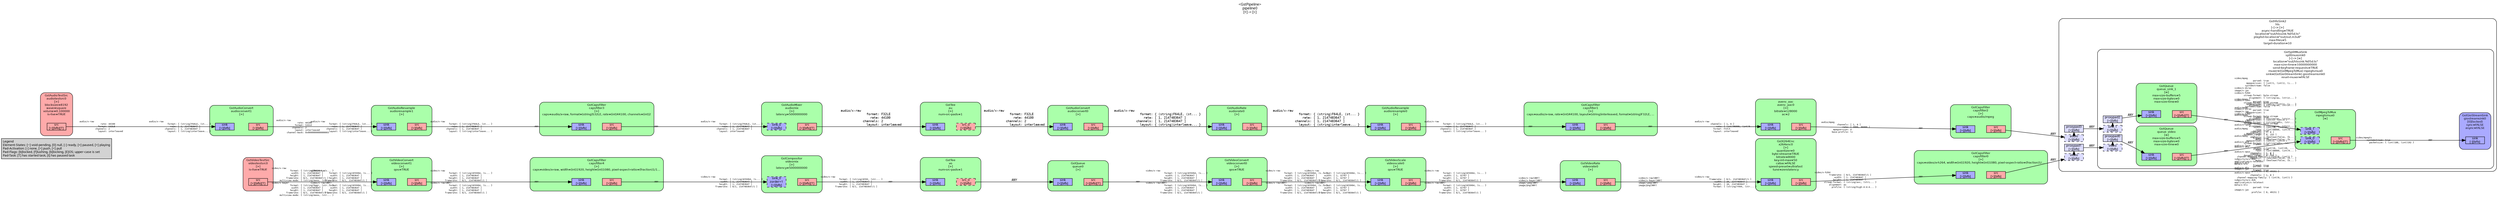 digraph pipeline {
  rankdir=LR;
  fontname="sans";
  fontsize="10";
  labelloc=t;
  nodesep=.1;
  ranksep=.2;
  label="<GstPipeline>\npipeline0\n[=] -> [>]";
  node [style="filled,rounded", shape=box, fontsize="9", fontname="sans", margin="0.0,0.0"];
  edge [labelfontsize="6", fontsize="9", fontname="monospace"];
  
  legend [
    pos="0,0!",
    margin="0.05,0.05",
    style="filled",
    label="Legend\lElement-States: [~] void-pending, [0] null, [-] ready, [=] paused, [>] playing\lPad-Activation: [-] none, [>] push, [<] pull\lPad-Flags: [b]locked, [f]lushing, [b]locking, [E]OS; upper-case is set\lPad-Task: [T] has started task, [t] has paused task\l",
  ];
  subgraph cluster_capsfilter4_0x6900dd0 {
    fontname="Bitstream Vera Sans";
    fontsize="8";
    style="filled,rounded";
    color=black;
    label="GstCapsFilter\ncapsfilter4\n[>]\ncaps=video/x-raw, width=(int)1920, height=(int)1080, pixel-aspect-ratio=(fraction)1/1…";
    subgraph cluster_capsfilter4_0x6900dd0_sink {
      label="";
      style="invis";
      capsfilter4_0x6900dd0_sink_0x69085c0 [color=black, fillcolor="#aaaaff", label="sink\n[>][bfb]", height="0.2", style="filled,solid"];
    }

    subgraph cluster_capsfilter4_0x6900dd0_src {
      label="";
      style="invis";
      capsfilter4_0x6900dd0_src_0x6908810 [color=black, fillcolor="#ffaaaa", label="src\n[>][bfb]", height="0.2", style="filled,solid"];
    }

    capsfilter4_0x6900dd0_sink_0x69085c0 -> capsfilter4_0x6900dd0_src_0x6908810 [style="invis"];
    fillcolor="#aaffaa";
  }

  capsfilter4_0x6900dd0_src_0x6908810 -> videomix_0x6862960_sink_0_0x68ff380 [labeldistance="10", labelangle="0", label="                                                  ", taillabel="ANY", headlabel="video/x-raw\l              format: { (string)AYUV64, (s... }\l               width: [ 1, 2147483647 ]\l              height: [ 1, 2147483647 ]\l           framerate: [ 0/1, 2147483647/1 ]\l"]
  subgraph cluster_capsfilter3_0x6900a90 {
    fontname="Bitstream Vera Sans";
    fontsize="8";
    style="filled,rounded";
    color=black;
    label="GstCapsFilter\ncapsfilter3\n[>]\ncaps=audio/x-raw, format=(string)S32LE, rate=(int)44100, channels=(int)2";
    subgraph cluster_capsfilter3_0x6900a90_sink {
      label="";
      style="invis";
      capsfilter3_0x6900a90_sink_0x6908120 [color=black, fillcolor="#aaaaff", label="sink\n[>][bfb]", height="0.2", style="filled,solid"];
    }

    subgraph cluster_capsfilter3_0x6900a90_src {
      label="";
      style="invis";
      capsfilter3_0x6900a90_src_0x6908370 [color=black, fillcolor="#ffaaaa", label="src\n[>][bfb]", height="0.2", style="filled,solid"];
    }

    capsfilter3_0x6900a90_sink_0x6908120 -> capsfilter3_0x6900a90_src_0x6908370 [style="invis"];
    fillcolor="#aaffaa";
  }

  capsfilter3_0x6900a90_src_0x6908370 -> audiomix_0x68ce250_sink_0_0x68f57b0 [labeldistance="10", labelangle="0", label="                                                  ", taillabel="ANY", headlabel="audio/x-raw\l              format: { (string)F64LE, (st... }\l                rate: [ 1, 2147483647 ]\l            channels: [ 1, 2147483647 ]\l              layout: interleaved\l"]
  subgraph cluster_capsfilter2_0x6900750 {
    fontname="Bitstream Vera Sans";
    fontsize="8";
    style="filled,rounded";
    color=black;
    label="GstCapsFilter\ncapsfilter2\n[>]\ncaps=audio/mpeg";
    subgraph cluster_capsfilter2_0x6900750_sink {
      label="";
      style="invis";
      capsfilter2_0x6900750_sink_0x5079690 [color=black, fillcolor="#aaaaff", label="sink\n[>][bfb]", height="0.2", style="filled,solid"];
    }

    subgraph cluster_capsfilter2_0x6900750_src {
      label="";
      style="invis";
      capsfilter2_0x6900750_src_0x50798e0 [color=black, fillcolor="#ffaaaa", label="src\n[>][bfb]", height="0.2", style="filled,solid"];
    }

    capsfilter2_0x6900750_sink_0x5079690 -> capsfilter2_0x6900750_src_0x50798e0 [style="invis"];
    fillcolor="#aaffaa";
  }

  capsfilter2_0x6900750_src_0x50798e0 -> hls_0x68d61c0_audio_0x69047b0 [label="ANY"]
  subgraph cluster_capsfilter1_0x6900410 {
    fontname="Bitstream Vera Sans";
    fontsize="8";
    style="filled,rounded";
    color=black;
    label="GstCapsFilter\ncapsfilter1\n[>]\ncaps=audio/x-raw, rate=(int)44100, layout=(string)interleaved, format=(string)F32LE, …";
    subgraph cluster_capsfilter1_0x6900410_sink {
      label="";
      style="invis";
      capsfilter1_0x6900410_sink_0x50791f0 [color=black, fillcolor="#aaaaff", label="sink\n[>][bfb]", height="0.2", style="filled,solid"];
    }

    subgraph cluster_capsfilter1_0x6900410_src {
      label="";
      style="invis";
      capsfilter1_0x6900410_src_0x5079440 [color=black, fillcolor="#ffaaaa", label="src\n[>][bfb]", height="0.2", style="filled,solid"];
    }

    capsfilter1_0x6900410_sink_0x50791f0 -> capsfilter1_0x6900410_src_0x5079440 [style="invis"];
    fillcolor="#aaffaa";
  }

  capsfilter1_0x6900410_src_0x5079440 -> avenc_aac0_0x7030a70_sink_0x68f2ee0 [labeldistance="10", labelangle="0", label="                                                  ", taillabel="ANY", headlabel="audio/x-raw\l            channels: [ 1, 6 ]\l                rate: { (int)96000, (int)8... }\l              format: F32LE\l              layout: interleaved\l"]
  subgraph cluster_capsfilter0_0x69000d0 {
    fontname="Bitstream Vera Sans";
    fontsize="8";
    style="filled,rounded";
    color=black;
    label="GstCapsFilter\ncapsfilter0\n[>]\ncaps=video/x-h264, width=(int)1920, height=(int)1080, pixel-aspect-ratio=(fraction)1/…";
    subgraph cluster_capsfilter0_0x69000d0_sink {
      label="";
      style="invis";
      capsfilter0_0x69000d0_sink_0x50788b0 [color=black, fillcolor="#aaaaff", label="sink\n[>][bfb]", height="0.2", style="filled,solid"];
    }

    subgraph cluster_capsfilter0_0x69000d0_src {
      label="";
      style="invis";
      capsfilter0_0x69000d0_src_0x5078b00 [color=black, fillcolor="#ffaaaa", label="src\n[>][bfb]", height="0.2", style="filled,solid"];
    }

    capsfilter0_0x69000d0_sink_0x50788b0 -> capsfilter0_0x69000d0_src_0x5078b00 [style="invis"];
    fillcolor="#aaffaa";
  }

  capsfilter0_0x69000d0_src_0x5078b00 -> hls_0x68d61c0_video_0x69042d0 [label="ANY"]
  subgraph cluster_videoconvert1_0x68ee8d0 {
    fontname="Bitstream Vera Sans";
    fontsize="8";
    style="filled,rounded";
    color=black;
    label="GstVideoConvert\nvideoconvert1\n[>]\nqos=TRUE";
    subgraph cluster_videoconvert1_0x68ee8d0_sink {
      label="";
      style="invis";
      videoconvert1_0x68ee8d0_sink_0x5078410 [color=black, fillcolor="#aaaaff", label="sink\n[>][bfb]", height="0.2", style="filled,solid"];
    }

    subgraph cluster_videoconvert1_0x68ee8d0_src {
      label="";
      style="invis";
      videoconvert1_0x68ee8d0_src_0x5078660 [color=black, fillcolor="#ffaaaa", label="src\n[>][bfb]", height="0.2", style="filled,solid"];
    }

    videoconvert1_0x68ee8d0_sink_0x5078410 -> videoconvert1_0x68ee8d0_src_0x5078660 [style="invis"];
    fillcolor="#aaffaa";
  }

  videoconvert1_0x68ee8d0_src_0x5078660 -> capsfilter4_0x6900dd0_sink_0x69085c0 [labeldistance="10", labelangle="0", label="                                                  ", taillabel="video/x-raw\l              format: { (string)AYUV64, (s... }\l               width: [ 1, 2147483647 ]\l              height: [ 1, 2147483647 ]\l           framerate: [ 0/1, 2147483647/1 ]\lvideo/x-raw(ANY)\l              format: { (string)AYUV64, (s... }\l               width: [ 1, 2147483647 ]\l              height: [ 1, 2147483647 ]\l           framerate: [ 0/1, 2147483647/1 ]\l", headlabel="ANY"]
  subgraph cluster_videotestsrc0_0x68d00e0 {
    fontname="Bitstream Vera Sans";
    fontsize="8";
    style="filled,rounded";
    color=black;
    label="GstVideoTestSrc\nvideotestsrc0\n[>]\nis-live=TRUE";
    subgraph cluster_videotestsrc0_0x68d00e0_src {
      label="";
      style="invis";
      videotestsrc0_0x68d00e0_src_0x50781c0 [color=black, fillcolor="#ffaaaa", label="src\n[>][bfb][T]", height="0.2", style="filled,solid"];
    }

    fillcolor="#ffaaaa";
  }

  videotestsrc0_0x68d00e0_src_0x50781c0 -> videoconvert1_0x68ee8d0_sink_0x5078410 [labeldistance="10", labelangle="0", label="                                                  ", taillabel="video/x-raw\l              format: { (string)AYUV64, (s... }\l               width: [ 1, 2147483647 ]\l              height: [ 1, 2147483647 ]\l           framerate: [ 0/1, 2147483647/1 ]\l      multiview-mode: { (string)mono, (str... }\lvideo/x-bayer\l              format: { (string)bggr, (str... }\l               width: [ 1, 2147483647 ]\l              height: [ 1, 2147483647 ]\l           framerate: [ 0/1, 2147483647/1 ]\l      multiview-mode: { (string)mono, (str... }\l", headlabel="video/x-raw\l              format: { (string)AYUV64, (s... }\l               width: [ 1, 2147483647 ]\l              height: [ 1, 2147483647 ]\l           framerate: [ 0/1, 2147483647/1 ]\lvideo/x-raw(ANY)\l              format: { (string)AYUV64, (s... }\l               width: [ 1, 2147483647 ]\l              height: [ 1, 2147483647 ]\l           framerate: [ 0/1, 2147483647/1 ]\l"]
  subgraph cluster_audioresample1_0x50630d0 {
    fontname="Bitstream Vera Sans";
    fontsize="8";
    style="filled,rounded";
    color=black;
    label="GstAudioResample\naudioresample1\n[>]";
    subgraph cluster_audioresample1_0x50630d0_sink {
      label="";
      style="invis";
      audioresample1_0x50630d0_sink_0x68f3a70 [color=black, fillcolor="#aaaaff", label="sink\n[>][bfb]", height="0.2", style="filled,solid"];
    }

    subgraph cluster_audioresample1_0x50630d0_src {
      label="";
      style="invis";
      audioresample1_0x50630d0_src_0x68f3cc0 [color=black, fillcolor="#ffaaaa", label="src\n[>][bfb]", height="0.2", style="filled,solid"];
    }

    audioresample1_0x50630d0_sink_0x68f3a70 -> audioresample1_0x50630d0_src_0x68f3cc0 [style="invis"];
    fillcolor="#aaffaa";
  }

  audioresample1_0x50630d0_src_0x68f3cc0 -> capsfilter3_0x6900a90_sink_0x6908120 [labeldistance="10", labelangle="0", label="                                                  ", taillabel="audio/x-raw\l              format: { (string)F64LE, (st... }\l                rate: [ 1, 2147483647 ]\l            channels: [ 1, 2147483647 ]\l              layout: { (string)interleave... }\l", headlabel="ANY"]
  subgraph cluster_audioconvert1_0x50750d0 {
    fontname="Bitstream Vera Sans";
    fontsize="8";
    style="filled,rounded";
    color=black;
    label="GstAudioConvert\naudioconvert1\n[>]";
    subgraph cluster_audioconvert1_0x50750d0_sink {
      label="";
      style="invis";
      audioconvert1_0x50750d0_sink_0x68f35d0 [color=black, fillcolor="#aaaaff", label="sink\n[>][bfb]", height="0.2", style="filled,solid"];
    }

    subgraph cluster_audioconvert1_0x50750d0_src {
      label="";
      style="invis";
      audioconvert1_0x50750d0_src_0x68f3820 [color=black, fillcolor="#ffaaaa", label="src\n[>][bfb]", height="0.2", style="filled,solid"];
    }

    audioconvert1_0x50750d0_sink_0x68f35d0 -> audioconvert1_0x50750d0_src_0x68f3820 [style="invis"];
    fillcolor="#aaffaa";
  }

  audioconvert1_0x50750d0_src_0x68f3820 -> audioresample1_0x50630d0_sink_0x68f3a70 [labeldistance="10", labelangle="0", label="                                                  ", taillabel="audio/x-raw\l                rate: 44100\l              format: S32LE\l            channels: 2\l              layout: interleaved\l        channel-mask: 0x0000000000000003\l", headlabel="audio/x-raw\l              format: { (string)F64LE, (st... }\l                rate: [ 1, 2147483647 ]\l            channels: [ 1, 2147483647 ]\l              layout: { (string)interleave... }\l"]
  subgraph cluster_audiotestsrc0_0x50756e0 {
    fontname="Bitstream Vera Sans";
    fontsize="8";
    style="filled,rounded";
    color=black;
    label="GstAudioTestSrc\naudiotestsrc0\n[>]\nblocksize=8192\nwave=square\nvolume=0.100000\nis-live=TRUE";
    subgraph cluster_audiotestsrc0_0x50756e0_src {
      label="";
      style="invis";
      audiotestsrc0_0x50756e0_src_0x68f3380 [color=black, fillcolor="#ffaaaa", label="src\n[>][bfb][T]", height="0.2", style="filled,solid"];
    }

    fillcolor="#ffaaaa";
  }

  audiotestsrc0_0x50756e0_src_0x68f3380 -> audioconvert1_0x50750d0_sink_0x68f35d0 [labeldistance="10", labelangle="0", label="                                                  ", taillabel="audio/x-raw\l                rate: 44100\l              format: S32LE\l            channels: 2\l              layout: interleaved\l", headlabel="audio/x-raw\l              format: { (string)F64LE, (st... }\l                rate: [ 1, 2147483647 ]\l            channels: [ 1, 2147483647 ]\l              layout: { (string)interleave... }\l"]
  subgraph cluster_avenc_aac0_0x7030a70 {
    fontname="Bitstream Vera Sans";
    fontsize="8";
    style="filled,rounded";
    color=black;
    label="avenc_aac\navenc_aac0\n[>]\nbitrate=128000\nac=2";
    subgraph cluster_avenc_aac0_0x7030a70_sink {
      label="";
      style="invis";
      avenc_aac0_0x7030a70_sink_0x68f2ee0 [color=black, fillcolor="#aaaaff", label="sink\n[>][bfb]", height="0.2", style="filled,solid"];
    }

    subgraph cluster_avenc_aac0_0x7030a70_src {
      label="";
      style="invis";
      avenc_aac0_0x7030a70_src_0x68f3130 [color=black, fillcolor="#ffaaaa", label="src\n[>][bfb]", height="0.2", style="filled,solid"];
    }

    avenc_aac0_0x7030a70_sink_0x68f2ee0 -> avenc_aac0_0x7030a70_src_0x68f3130 [style="invis"];
    fillcolor="#aaffaa";
  }

  avenc_aac0_0x7030a70_src_0x68f3130 -> capsfilter2_0x6900750_sink_0x5079690 [labeldistance="10", labelangle="0", label="                                                  ", taillabel="audio/mpeg\l            channels: [ 1, 6 ]\l                rate: [ 4000, 96000 ]\l         mpegversion: 4\l        base-profile: lc\l", headlabel="ANY"]
  subgraph cluster_audioresample0_0x68f80d0 {
    fontname="Bitstream Vera Sans";
    fontsize="8";
    style="filled,rounded";
    color=black;
    label="GstAudioResample\naudioresample0\n[>]";
    subgraph cluster_audioresample0_0x68f80d0_sink {
      label="";
      style="invis";
      audioresample0_0x68f80d0_sink_0x68f2a40 [color=black, fillcolor="#aaaaff", label="sink\n[>][bfb]", height="0.2", style="filled,solid"];
    }

    subgraph cluster_audioresample0_0x68f80d0_src {
      label="";
      style="invis";
      audioresample0_0x68f80d0_src_0x68f2c90 [color=black, fillcolor="#ffaaaa", label="src\n[>][bfb]", height="0.2", style="filled,solid"];
    }

    audioresample0_0x68f80d0_sink_0x68f2a40 -> audioresample0_0x68f80d0_src_0x68f2c90 [style="invis"];
    fillcolor="#aaffaa";
  }

  audioresample0_0x68f80d0_src_0x68f2c90 -> capsfilter1_0x6900410_sink_0x50791f0 [labeldistance="10", labelangle="0", label="                                                  ", taillabel="audio/x-raw\l              format: { (string)F64LE, (st... }\l                rate: [ 1, 2147483647 ]\l            channels: [ 1, 2147483647 ]\l              layout: { (string)interleave... }\l", headlabel="ANY"]
  subgraph cluster_audiorate0_0x68f62c0 {
    fontname="Bitstream Vera Sans";
    fontsize="8";
    style="filled,rounded";
    color=black;
    label="GstAudioRate\naudiorate0\n[>]";
    subgraph cluster_audiorate0_0x68f62c0_sink {
      label="";
      style="invis";
      audiorate0_0x68f62c0_sink_0x68f25a0 [color=black, fillcolor="#aaaaff", label="sink\n[>][bfb]", height="0.2", style="filled,solid"];
    }

    subgraph cluster_audiorate0_0x68f62c0_src {
      label="";
      style="invis";
      audiorate0_0x68f62c0_src_0x68f27f0 [color=black, fillcolor="#ffaaaa", label="src\n[>][bfb]", height="0.2", style="filled,solid"];
    }

    audiorate0_0x68f62c0_sink_0x68f25a0 -> audiorate0_0x68f62c0_src_0x68f27f0 [style="invis"];
    fillcolor="#aaffaa";
  }

  audiorate0_0x68f62c0_src_0x68f27f0 -> audioresample0_0x68f80d0_sink_0x68f2a40 [label="audio/x-raw\l              format: { (string)F64LE, (st... }\l                rate: [ 1, 2147483647 ]\l            channels: [ 1, 2147483647 ]\l              layout: { (string)interleave... }\l"]
  subgraph cluster_audioconvert0_0x68f06d0 {
    fontname="Bitstream Vera Sans";
    fontsize="8";
    style="filled,rounded";
    color=black;
    label="GstAudioConvert\naudioconvert0\n[>]";
    subgraph cluster_audioconvert0_0x68f06d0_sink {
      label="";
      style="invis";
      audioconvert0_0x68f06d0_sink_0x68f2100 [color=black, fillcolor="#aaaaff", label="sink\n[>][bfb]", height="0.2", style="filled,solid"];
    }

    subgraph cluster_audioconvert0_0x68f06d0_src {
      label="";
      style="invis";
      audioconvert0_0x68f06d0_src_0x68f2350 [color=black, fillcolor="#ffaaaa", label="src\n[>][bfb]", height="0.2", style="filled,solid"];
    }

    audioconvert0_0x68f06d0_sink_0x68f2100 -> audioconvert0_0x68f06d0_src_0x68f2350 [style="invis"];
    fillcolor="#aaffaa";
  }

  audioconvert0_0x68f06d0_src_0x68f2350 -> audiorate0_0x68f62c0_sink_0x68f25a0 [label="audio/x-raw\l              format: { (string)F64LE, (st... }\l                rate: [ 1, 2147483647 ]\l            channels: [ 1, 2147483647 ]\l              layout: { (string)interleave... }\l"]
  subgraph cluster_x264enc0_0x68efd50 {
    fontname="Bitstream Vera Sans";
    fontsize="8";
    style="filled,rounded";
    color=black;
    label="GstX264Enc\nx264enc0\n[>]\nquantizer=0\nbyte-stream=TRUE\nbitrate=8000\nkey-int-max=50\ncabac=FALSE\nspeed-preset=ultrafast\ntune=zerolatency";
    subgraph cluster_x264enc0_0x68efd50_sink {
      label="";
      style="invis";
      x264enc0_0x68efd50_sink_0x68d39b0 [color=black, fillcolor="#aaaaff", label="sink\n[>][bfb]", height="0.2", style="filled,solid"];
    }

    subgraph cluster_x264enc0_0x68efd50_src {
      label="";
      style="invis";
      x264enc0_0x68efd50_src_0x68d3c00 [color=black, fillcolor="#ffaaaa", label="src\n[>][bfb]", height="0.2", style="filled,solid"];
    }

    x264enc0_0x68efd50_sink_0x68d39b0 -> x264enc0_0x68efd50_src_0x68d3c00 [style="invis"];
    fillcolor="#aaffaa";
  }

  x264enc0_0x68efd50_src_0x68d3c00 -> capsfilter0_0x69000d0_sink_0x50788b0 [labeldistance="10", labelangle="0", label="                                                  ", taillabel="video/x-h264\l           framerate: [ 0/1, 2147483647/1 ]\l               width: [ 1, 2147483647 ]\l              height: [ 1, 2147483647 ]\l       stream-format: { (string)avc, (stri... }\l           alignment: au\l             profile: { (string)high-4:4:4... }\l", headlabel="ANY"]
  subgraph cluster_videorate0_0x50740d0 {
    fontname="Bitstream Vera Sans";
    fontsize="8";
    style="filled,rounded";
    color=black;
    label="GstVideoRate\nvideorate0\n[>]";
    subgraph cluster_videorate0_0x50740d0_sink {
      label="";
      style="invis";
      videorate0_0x50740d0_sink_0x68d3510 [color=black, fillcolor="#aaaaff", label="sink\n[>][bfb]", height="0.2", style="filled,solid"];
    }

    subgraph cluster_videorate0_0x50740d0_src {
      label="";
      style="invis";
      videorate0_0x50740d0_src_0x68d3760 [color=black, fillcolor="#ffaaaa", label="src\n[>][bfb]", height="0.2", style="filled,solid"];
    }

    videorate0_0x50740d0_sink_0x68d3510 -> videorate0_0x50740d0_src_0x68d3760 [style="invis"];
    fillcolor="#aaffaa";
  }

  videorate0_0x50740d0_src_0x68d3760 -> x264enc0_0x68efd50_sink_0x68d39b0 [labeldistance="10", labelangle="0", label="                                                  ", taillabel="video/x-raw(ANY)\lvideo/x-bayer(ANY)\limage/jpeg(ANY)\limage/png(ANY)\l", headlabel="video/x-raw\l           framerate: [ 0/1, 2147483647/1 ]\l               width: [ 16, 2147483647 ]\l              height: [ 16, 2147483647 ]\l              format: { (string)Y444, (str... }\l"]
  subgraph cluster_videoscale0_0x68e94d0 {
    fontname="Bitstream Vera Sans";
    fontsize="8";
    style="filled,rounded";
    color=black;
    label="GstVideoScale\nvideoscale0\n[>]\nqos=TRUE";
    subgraph cluster_videoscale0_0x68e94d0_sink {
      label="";
      style="invis";
      videoscale0_0x68e94d0_sink_0x68d3070 [color=black, fillcolor="#aaaaff", label="sink\n[>][bfb]", height="0.2", style="filled,solid"];
    }

    subgraph cluster_videoscale0_0x68e94d0_src {
      label="";
      style="invis";
      videoscale0_0x68e94d0_src_0x68d32c0 [color=black, fillcolor="#ffaaaa", label="src\n[>][bfb]", height="0.2", style="filled,solid"];
    }

    videoscale0_0x68e94d0_sink_0x68d3070 -> videoscale0_0x68e94d0_src_0x68d32c0 [style="invis"];
    fillcolor="#aaffaa";
  }

  videoscale0_0x68e94d0_src_0x68d32c0 -> videorate0_0x50740d0_sink_0x68d3510 [labeldistance="10", labelangle="0", label="                                                  ", taillabel="video/x-raw\l              format: { (string)AYUV64, (s... }\l               width: [ 1, 32767 ]\l              height: [ 1, 32767 ]\l           framerate: [ 0/1, 2147483647/1 ]\lvideo/x-raw(ANY)\l              format: { (string)AYUV64, (s... }\l               width: [ 1, 32767 ]\l              height: [ 1, 32767 ]\l           framerate: [ 0/1, 2147483647/1 ]\l", headlabel="video/x-raw(ANY)\lvideo/x-bayer(ANY)\limage/jpeg(ANY)\limage/png(ANY)\l"]
  subgraph cluster_videoconvert0_0x683f2d0 {
    fontname="Bitstream Vera Sans";
    fontsize="8";
    style="filled,rounded";
    color=black;
    label="GstVideoConvert\nvideoconvert0\n[>]\nqos=TRUE";
    subgraph cluster_videoconvert0_0x683f2d0_sink {
      label="";
      style="invis";
      videoconvert0_0x683f2d0_sink_0x68d2bd0 [color=black, fillcolor="#aaaaff", label="sink\n[>][bfb]", height="0.2", style="filled,solid"];
    }

    subgraph cluster_videoconvert0_0x683f2d0_src {
      label="";
      style="invis";
      videoconvert0_0x683f2d0_src_0x68d2e20 [color=black, fillcolor="#ffaaaa", label="src\n[>][bfb]", height="0.2", style="filled,solid"];
    }

    videoconvert0_0x683f2d0_sink_0x68d2bd0 -> videoconvert0_0x683f2d0_src_0x68d2e20 [style="invis"];
    fillcolor="#aaffaa";
  }

  videoconvert0_0x683f2d0_src_0x68d2e20 -> videoscale0_0x68e94d0_sink_0x68d3070 [labeldistance="10", labelangle="0", label="                                                  ", taillabel="video/x-raw\l              format: { (string)AYUV64, (s... }\l               width: [ 1, 2147483647 ]\l              height: [ 1, 2147483647 ]\l           framerate: [ 0/1, 2147483647/1 ]\lvideo/x-raw(ANY)\l              format: { (string)AYUV64, (s... }\l               width: [ 1, 2147483647 ]\l              height: [ 1, 2147483647 ]\l           framerate: [ 0/1, 2147483647/1 ]\l", headlabel="video/x-raw\l              format: { (string)AYUV64, (s... }\l               width: [ 1, 32767 ]\l              height: [ 1, 32767 ]\l           framerate: [ 0/1, 2147483647/1 ]\lvideo/x-raw(ANY)\l              format: { (string)AYUV64, (s... }\l               width: [ 1, 32767 ]\l              height: [ 1, 32767 ]\l           framerate: [ 0/1, 2147483647/1 ]\l"]
  subgraph cluster_queue0_0x68e4180 {
    fontname="Bitstream Vera Sans";
    fontsize="8";
    style="filled,rounded";
    color=black;
    label="GstQueue\nqueue0\n[>]";
    subgraph cluster_queue0_0x68e4180_sink {
      label="";
      style="invis";
      queue0_0x68e4180_sink_0x68d2730 [color=black, fillcolor="#aaaaff", label="sink\n[>][bfb]", height="0.2", style="filled,solid"];
    }

    subgraph cluster_queue0_0x68e4180_src {
      label="";
      style="invis";
      queue0_0x68e4180_src_0x68d2980 [color=black, fillcolor="#ffaaaa", label="src\n[>][bfb][T]", height="0.2", style="filled,solid"];
    }

    queue0_0x68e4180_sink_0x68d2730 -> queue0_0x68e4180_src_0x68d2980 [style="invis"];
    fillcolor="#aaffaa";
  }

  queue0_0x68e4180_src_0x68d2980 -> videoconvert0_0x683f2d0_sink_0x68d2bd0 [labeldistance="10", labelangle="0", label="                                                  ", taillabel="ANY", headlabel="video/x-raw\l              format: { (string)AYUV64, (s... }\l               width: [ 1, 2147483647 ]\l              height: [ 1, 2147483647 ]\l           framerate: [ 0/1, 2147483647/1 ]\lvideo/x-raw(ANY)\l              format: { (string)AYUV64, (s... }\l               width: [ 1, 2147483647 ]\l              height: [ 1, 2147483647 ]\l           framerate: [ 0/1, 2147483647/1 ]\l"]
  subgraph cluster_hls_0x68d61c0 {
    fontname="Bitstream Vera Sans";
    fontsize="8";
    style="filled,rounded";
    color=black;
    label="GstHlsSink2\nhls\n[-] -> [>]\nasync-handling=TRUE\nlocation=\"out/hlssink.%05d.ts\"\nplaylist-location=\"out/out.m3u8\"\nmax-files=5\ntarget-duration=10";
    subgraph cluster_hls_0x68d61c0_sink {
      label="";
      style="invis";
      _proxypad1_0x68fa5e0 [color=black, fillcolor="#ddddff", label="proxypad1\n[>][bfb]", height="0.2", style="filled,solid"];
    hls_0x68d61c0_video_0x69042d0 -> _proxypad1_0x68fa5e0 [style=dashed, minlen=0]
      hls_0x68d61c0_video_0x69042d0 [color=black, fillcolor="#ddddff", label="video\n[>][bfb]", height="0.2", style="filled,dashed"];
      _proxypad3_0x68fad00 [color=black, fillcolor="#ddddff", label="proxypad3\n[>][bfb]", height="0.2", style="filled,solid"];
    hls_0x68d61c0_audio_0x69047b0 -> _proxypad3_0x68fad00 [style=dashed, minlen=0]
      hls_0x68d61c0_audio_0x69047b0 [color=black, fillcolor="#ddddff", label="audio\n[>][bfb]", height="0.2", style="filled,dashed"];
    }

    fillcolor="#ffffff";
    subgraph cluster_splitmuxsink0_0x50720d0 {
      fontname="Bitstream Vera Sans";
      fontsize="8";
      style="filled,rounded";
      color=black;
      label="GstSplitMuxSink\nsplitmuxsink0\n[-] -> [=]\nlocation=\"out/hlssink.%05d.ts\"\nmax-size-time=10000000000\nsend-keyframe-requests=TRUE\nmuxer=(GstMpegTsMux) mpegtsmux0\nsink=(GstGioStreamSink) giostreamsink0\nreset-muxer=FALSE";
      subgraph cluster_splitmuxsink0_0x50720d0_sink {
        label="";
        style="invis";
        _proxypad0_0x68fa380 [color=black, fillcolor="#ddddff", label="proxypad0\n[>][bfb]", height="0.2", style="filled,solid"];
      splitmuxsink0_0x50720d0_video_0x6904060 -> _proxypad0_0x68fa380 [style=dashed, minlen=0]
        splitmuxsink0_0x50720d0_video_0x6904060 [color=black, fillcolor="#ddddff", label="video\n[>][bfb]", height="0.2", style="filled,dashed"];
        _proxypad2_0x68faaa0 [color=black, fillcolor="#ddddff", label="proxypad2\n[>][bfb]", height="0.2", style="filled,solid"];
      splitmuxsink0_0x50720d0_sink_1_0x6904540 -> _proxypad2_0x68faaa0 [style=dashed, minlen=0]
        splitmuxsink0_0x50720d0_sink_1_0x6904540 [color=black, fillcolor="#ddddff", label="sink_1\n[>][bfb]", height="0.2", style="filled,dashed"];
      }

      fillcolor="#ffffff";
      subgraph cluster_giostreamsink0_0x6828c90 {
        fontname="Bitstream Vera Sans";
        fontsize="8";
        style="filled,rounded";
        color=black;
        label="GstGioStreamSink\ngiostreamsink0\n[0](locked)\nsync=FALSE\nasync=FALSE";
        subgraph cluster_giostreamsink0_0x6828c90_sink {
          label="";
          style="invis";
          giostreamsink0_0x6828c90_sink_0x68d24e0 [color=black, fillcolor="#aaaaff", label="sink\n[-][bFb]", height="0.2", style="filled,solid"];
        }

        fillcolor="#aaaaff";
      }

      subgraph cluster_queue_sink_1_0x68e4780 {
        fontname="Bitstream Vera Sans";
        fontsize="8";
        style="filled,rounded";
        color=black;
        label="GstQueue\nqueue_sink_1\n[=]\nmax-size-buffers=5\nmax-size-bytes=0\nmax-size-time=0";
        subgraph cluster_queue_sink_1_0x68e4780_sink {
          label="";
          style="invis";
          queue_sink_1_0x68e4780_sink_0x5079b30 [color=black, fillcolor="#aaaaff", label="sink\n[>][bfb]", height="0.2", style="filled,solid"];
        }

        subgraph cluster_queue_sink_1_0x68e4780_src {
          label="";
          style="invis";
          queue_sink_1_0x68e4780_src_0x5079d80 [color=black, fillcolor="#ffaaaa", label="src\n[>][bfb][T]", height="0.2", style="filled,solid"];
        }

        queue_sink_1_0x68e4780_sink_0x5079b30 -> queue_sink_1_0x68e4780_src_0x5079d80 [style="invis"];
        fillcolor="#aaffaa";
      }

      _proxypad2_0x68faaa0 -> queue_sink_1_0x68e4780_sink_0x5079b30 [label="ANY"]
      queue_sink_1_0x68e4780_src_0x5079d80 -> mpegtsmux0_0x68da240_sink_1_0x6886350 [labeldistance="10", labelangle="0", label="                                                  ", taillabel="ANY", headlabel="video/mpeg\l              parsed: true\l         mpegversion: { (int)1, (int)2, (i... }\l        systemstream: false\lvideo/x-dirac\limage/x-jpc\lvideo/x-h264\l       stream-format: byte-stream\l           alignment: { (string)au, (strin... }\lvideo/x-h265\l       stream-format: byte-stream\l           alignment: { (string)au, (strin... }\laudio/mpeg\l              parsed: true\l         mpegversion: 1\laudio/mpeg\l              framed: true\l         mpegversion: { (int)2, (int)4 }\l       stream-format: { (string)adts, (str... }\laudio/x-lpcm\l               width: { (int)16, (int)20, ... }\l                rate: { (int)48000, (int)9... }\l            channels: [ 1, 8 ]\l       dynamic_range: [ 0, 255 ]\l            emphasis: { (boolean)false, (b... }\l                mute: { (boolean)false, (b... }\laudio/x-ac3\l              framed: true\laudio/x-dts\l              framed: true\laudio/x-opus\l            channels: [ 1, 8 ]\l  channel-mapping-family: { (int)0, (int)1 }\lsubpicture/x-dvb\lapplication/x-teletext\lmeta/x-klv\l              parsed: true\limage/x-jpc\l             profile: [ 0, 49151 ]\l"]
      subgraph cluster_queue_video_0x68e4480 {
        fontname="Bitstream Vera Sans";
        fontsize="8";
        style="filled,rounded";
        color=black;
        label="GstQueue\nqueue_video\n[=]\nmax-size-buffers=5\nmax-size-bytes=0\nmax-size-time=0";
        subgraph cluster_queue_video_0x68e4480_sink {
          label="";
          style="invis";
          queue_video_0x68e4480_sink_0x5078d50 [color=black, fillcolor="#aaaaff", label="sink\n[>][bfb]", height="0.2", style="filled,solid"];
        }

        subgraph cluster_queue_video_0x68e4480_src {
          label="";
          style="invis";
          queue_video_0x68e4480_src_0x5078fa0 [color=black, fillcolor="#ffaaaa", label="src\n[>][bfb][T]", height="0.2", style="filled,solid"];
        }

        queue_video_0x68e4480_sink_0x5078d50 -> queue_video_0x68e4480_src_0x5078fa0 [style="invis"];
        fillcolor="#aaffaa";
      }

      _proxypad0_0x68fa380 -> queue_video_0x68e4480_sink_0x5078d50 [label="ANY"]
      queue_video_0x68e4480_src_0x5078fa0 -> mpegtsmux0_0x68da240_sink_0_0x689a150 [labeldistance="10", labelangle="0", label="                                                  ", taillabel="ANY", headlabel="video/mpeg\l              parsed: true\l         mpegversion: { (int)1, (int)2, (i... }\l        systemstream: false\lvideo/x-dirac\limage/x-jpc\lvideo/x-h264\l       stream-format: byte-stream\l           alignment: { (string)au, (strin... }\lvideo/x-h265\l       stream-format: byte-stream\l           alignment: { (string)au, (strin... }\laudio/mpeg\l              parsed: true\l         mpegversion: 1\laudio/mpeg\l              framed: true\l         mpegversion: { (int)2, (int)4 }\l       stream-format: { (string)adts, (str... }\laudio/x-lpcm\l               width: { (int)16, (int)20, ... }\l                rate: { (int)48000, (int)9... }\l            channels: [ 1, 8 ]\l       dynamic_range: [ 0, 255 ]\l            emphasis: { (boolean)false, (b... }\l                mute: { (boolean)false, (b... }\laudio/x-ac3\l              framed: true\laudio/x-dts\l              framed: true\laudio/x-opus\l            channels: [ 1, 8 ]\l  channel-mapping-family: { (int)0, (int)1 }\lsubpicture/x-dvb\lapplication/x-teletext\lmeta/x-klv\l              parsed: true\limage/x-jpc\l             profile: [ 0, 49151 ]\l"]
      subgraph cluster_mpegtsmux0_0x68da240 {
        fontname="Bitstream Vera Sans";
        fontsize="8";
        style="filled,rounded";
        color=black;
        label="GstMpegTsMux\nmpegtsmux0\n[=]";
        subgraph cluster_mpegtsmux0_0x68da240_sink {
          label="";
          style="invis";
          mpegtsmux0_0x68da240_sink_0_0x689a150 [color=black, fillcolor="#aaaaff", label="sink_0\n[>][bfb]", height="0.2", style="filled,dashed"];
          mpegtsmux0_0x68da240_sink_1_0x6886350 [color=black, fillcolor="#aaaaff", label="sink_1\n[>][bfb]", height="0.2", style="filled,dashed"];
        }

        subgraph cluster_mpegtsmux0_0x68da240_src {
          label="";
          style="invis";
          mpegtsmux0_0x68da240_src_0x68dc150 [color=black, fillcolor="#ffaaaa", label="src\n[>][bfb][T]", height="0.2", style="filled,solid"];
        }

        mpegtsmux0_0x68da240_sink_0_0x689a150 -> mpegtsmux0_0x68da240_src_0x68dc150 [style="invis"];
        fillcolor="#aaffaa";
      }

      mpegtsmux0_0x68da240_src_0x68dc150 -> giostreamsink0_0x6828c90_sink_0x68d24e0 [labeldistance="10", labelangle="0", label="                                                  ", taillabel="video/mpegts\l        systemstream: true\l          packetsize: { (int)188, (int)192 }\l", headlabel="ANY"]
    }

    _proxypad1_0x68fa5e0 -> splitmuxsink0_0x50720d0_video_0x6904060 [label="ANY"]
    _proxypad3_0x68fad00 -> splitmuxsink0_0x50720d0_sink_1_0x6904540 [label="ANY"]
  }

  subgraph cluster_au_0x68cb150 {
    fontname="Bitstream Vera Sans";
    fontsize="8";
    style="filled,rounded";
    color=black;
    label="GstTee\nau\n[>]\nnum-src-pads=1";
    subgraph cluster_au_0x68cb150_sink {
      label="";
      style="invis";
      au_0x68cb150_sink_0x68d2290 [color=black, fillcolor="#aaaaff", label="sink\n[>][bfb]", height="0.2", style="filled,solid"];
    }

    subgraph cluster_au_0x68cb150_src {
      label="";
      style="invis";
      au_0x68cb150_src_0_0x68fa830 [color=black, fillcolor="#ffaaaa", label="src_0\n[>][bfb]", height="0.2", style="filled,dashed"];
    }

    au_0x68cb150_sink_0x68d2290 -> au_0x68cb150_src_0_0x68fa830 [style="invis"];
    fillcolor="#aaffaa";
  }

  au_0x68cb150_src_0_0x68fa830 -> audioconvert0_0x68f06d0_sink_0x68f2100 [label="audio/x-raw\l              format: F32LE\l                rate: 44100\l            channels: 2\l              layout: interleaved\l"]
  subgraph cluster_audiomix_0x68ce250 {
    fontname="Bitstream Vera Sans";
    fontsize="8";
    style="filled,rounded";
    color=black;
    label="GstAudioMixer\naudiomix\n[>]\nlatency=5000000000";
    subgraph cluster_audiomix_0x68ce250_sink {
      label="";
      style="invis";
      audiomix_0x68ce250_sink_0_0x68f57b0 [color=black, fillcolor="#aaaaff", label="sink_0\n[>][bfb]", height="0.2", style="filled,dashed"];
    }

    subgraph cluster_audiomix_0x68ce250_src {
      label="";
      style="invis";
      audiomix_0x68ce250_src_0x68173b0 [color=black, fillcolor="#ffaaaa", label="src\n[>][bfb][T]", height="0.2", style="filled,solid"];
    }

    audiomix_0x68ce250_sink_0_0x68f57b0 -> audiomix_0x68ce250_src_0x68173b0 [style="invis"];
    fillcolor="#aaffaa";
  }

  audiomix_0x68ce250_src_0x68173b0 -> au_0x68cb150_sink_0x68d2290 [label="audio/x-raw\l              format: F32LE\l                rate: 44100\l            channels: 2\l              layout: interleaved\l"]
  subgraph cluster_vo_0x68cb000 {
    fontname="Bitstream Vera Sans";
    fontsize="8";
    style="filled,rounded";
    color=black;
    label="GstTee\nvo\n[>]\nnum-src-pads=1";
    subgraph cluster_vo_0x68cb000_sink {
      label="";
      style="invis";
      vo_0x68cb000_sink_0x68d2040 [color=black, fillcolor="#aaaaff", label="sink\n[>][bfb]", height="0.2", style="filled,solid"];
    }

    subgraph cluster_vo_0x68cb000_src {
      label="";
      style="invis";
      vo_0x68cb000_src_0_0x68fa110 [color=black, fillcolor="#ffaaaa", label="src_0\n[>][bfb]", height="0.2", style="filled,dashed"];
    }

    vo_0x68cb000_sink_0x68d2040 -> vo_0x68cb000_src_0_0x68fa110 [style="invis"];
    fillcolor="#aaffaa";
  }

  vo_0x68cb000_src_0_0x68fa110 -> queue0_0x68e4180_sink_0x68d2730 [label="ANY"]
  subgraph cluster_videomix_0x6862960 {
    fontname="Bitstream Vera Sans";
    fontsize="8";
    style="filled,rounded";
    color=black;
    label="GstCompositor\nvideomix\n[>]\nlatency=5000000000";
    subgraph cluster_videomix_0x6862960_sink {
      label="";
      style="invis";
      videomix_0x6862960_sink_0_0x68ff380 [color=black, fillcolor="#aaaaff", label="sink_0\nzorder=1\n[>][bfb]", height="0.2", style="filled,dashed"];
    }

    subgraph cluster_videomix_0x6862960_src {
      label="";
      style="invis";
      videomix_0x6862960_src_0x68c6950 [color=black, fillcolor="#ffaaaa", label="src\n[>][bfb][T]", height="0.2", style="filled,solid"];
    }

    videomix_0x6862960_sink_0_0x68ff380 -> videomix_0x6862960_src_0x68c6950 [style="invis"];
    fillcolor="#aaffaa";
  }

  videomix_0x6862960_src_0x68c6950 -> vo_0x68cb000_sink_0x68d2040 [labeldistance="10", labelangle="0", label="                                                  ", taillabel="video/x-raw\l              format: { (string)AYUV, (str... }\l               width: [ 1, 2147483647 ]\l              height: [ 1, 2147483647 ]\l           framerate: [ 0/1, 2147483647/1 ]\l", headlabel="ANY"]
}
